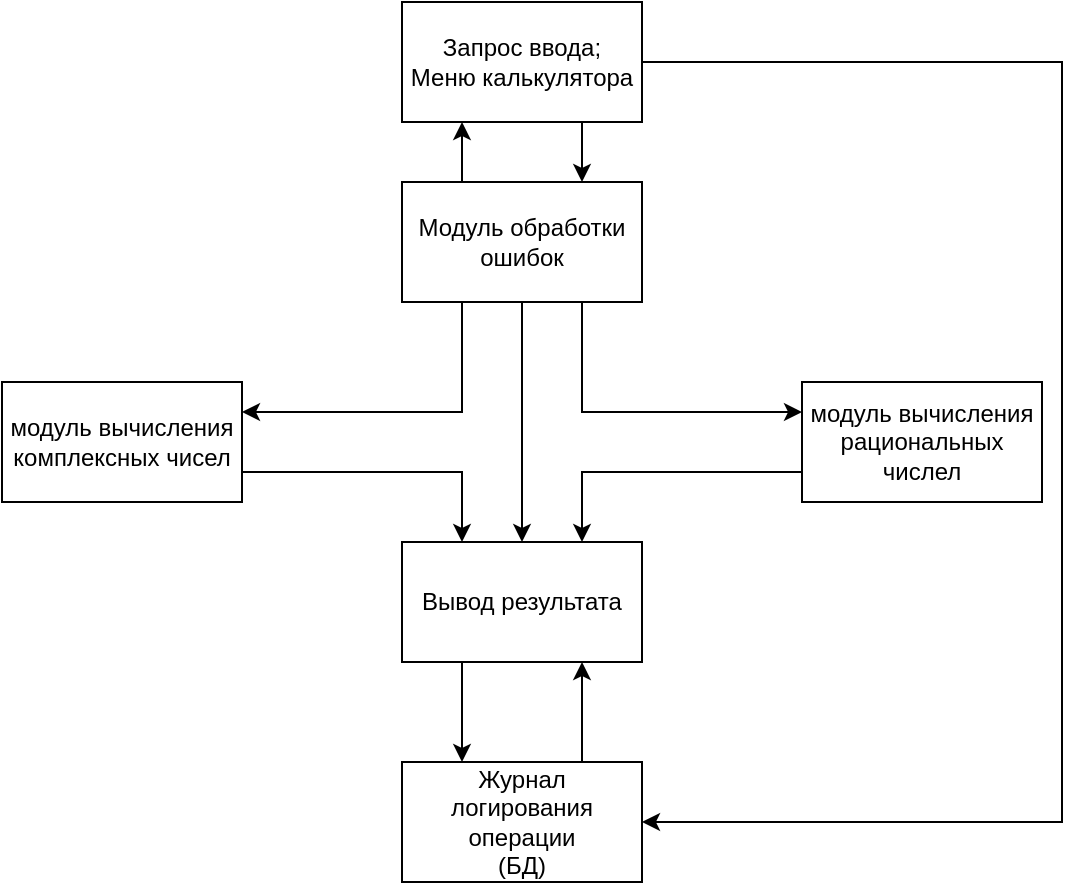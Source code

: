 <mxfile version="20.4.1" type="github">
  <diagram id="L7CljHI67pswBbGMYpq-" name="Страница 1">
    <mxGraphModel dx="763" dy="745" grid="1" gridSize="10" guides="1" tooltips="1" connect="1" arrows="1" fold="1" page="1" pageScale="1" pageWidth="827" pageHeight="1169" math="0" shadow="0">
      <root>
        <mxCell id="0" />
        <mxCell id="1" parent="0" />
        <mxCell id="aeLU5VvGemaCeDFHOq5Q-7" style="edgeStyle=orthogonalEdgeStyle;rounded=0;orthogonalLoop=1;jettySize=auto;html=1;exitX=0.75;exitY=1;exitDx=0;exitDy=0;entryX=0.75;entryY=0;entryDx=0;entryDy=0;" edge="1" parent="1" source="aeLU5VvGemaCeDFHOq5Q-1" target="aeLU5VvGemaCeDFHOq5Q-2">
          <mxGeometry relative="1" as="geometry" />
        </mxCell>
        <mxCell id="aeLU5VvGemaCeDFHOq5Q-17" style="edgeStyle=orthogonalEdgeStyle;rounded=0;orthogonalLoop=1;jettySize=auto;html=1;exitX=1;exitY=0.5;exitDx=0;exitDy=0;entryX=1;entryY=0.5;entryDx=0;entryDy=0;" edge="1" parent="1" source="aeLU5VvGemaCeDFHOq5Q-1" target="aeLU5VvGemaCeDFHOq5Q-5">
          <mxGeometry relative="1" as="geometry">
            <Array as="points">
              <mxPoint x="650" y="60" />
              <mxPoint x="650" y="440" />
            </Array>
          </mxGeometry>
        </mxCell>
        <mxCell id="aeLU5VvGemaCeDFHOq5Q-1" value="Запрос ввода;&lt;br&gt;Меню калькулятора" style="rounded=0;whiteSpace=wrap;html=1;" vertex="1" parent="1">
          <mxGeometry x="320" y="30" width="120" height="60" as="geometry" />
        </mxCell>
        <mxCell id="aeLU5VvGemaCeDFHOq5Q-8" style="edgeStyle=orthogonalEdgeStyle;rounded=0;orthogonalLoop=1;jettySize=auto;html=1;exitX=0.25;exitY=0;exitDx=0;exitDy=0;entryX=0.25;entryY=1;entryDx=0;entryDy=0;" edge="1" parent="1" source="aeLU5VvGemaCeDFHOq5Q-2" target="aeLU5VvGemaCeDFHOq5Q-1">
          <mxGeometry relative="1" as="geometry" />
        </mxCell>
        <mxCell id="aeLU5VvGemaCeDFHOq5Q-9" style="edgeStyle=orthogonalEdgeStyle;rounded=0;orthogonalLoop=1;jettySize=auto;html=1;exitX=0.25;exitY=1;exitDx=0;exitDy=0;entryX=1;entryY=0.25;entryDx=0;entryDy=0;" edge="1" parent="1" source="aeLU5VvGemaCeDFHOq5Q-2" target="aeLU5VvGemaCeDFHOq5Q-3">
          <mxGeometry relative="1" as="geometry" />
        </mxCell>
        <mxCell id="aeLU5VvGemaCeDFHOq5Q-10" style="edgeStyle=orthogonalEdgeStyle;rounded=0;orthogonalLoop=1;jettySize=auto;html=1;exitX=0.75;exitY=1;exitDx=0;exitDy=0;entryX=0;entryY=0.25;entryDx=0;entryDy=0;" edge="1" parent="1" source="aeLU5VvGemaCeDFHOq5Q-2" target="aeLU5VvGemaCeDFHOq5Q-4">
          <mxGeometry relative="1" as="geometry" />
        </mxCell>
        <mxCell id="aeLU5VvGemaCeDFHOq5Q-18" style="edgeStyle=orthogonalEdgeStyle;rounded=0;orthogonalLoop=1;jettySize=auto;html=1;exitX=0.5;exitY=1;exitDx=0;exitDy=0;entryX=0.5;entryY=0;entryDx=0;entryDy=0;" edge="1" parent="1" source="aeLU5VvGemaCeDFHOq5Q-2" target="aeLU5VvGemaCeDFHOq5Q-6">
          <mxGeometry relative="1" as="geometry" />
        </mxCell>
        <mxCell id="aeLU5VvGemaCeDFHOq5Q-2" value="Модуль обработки ошибок" style="whiteSpace=wrap;html=1;" vertex="1" parent="1">
          <mxGeometry x="320" y="120" width="120" height="60" as="geometry" />
        </mxCell>
        <mxCell id="aeLU5VvGemaCeDFHOq5Q-12" style="edgeStyle=orthogonalEdgeStyle;rounded=0;orthogonalLoop=1;jettySize=auto;html=1;exitX=1;exitY=0.75;exitDx=0;exitDy=0;entryX=0.25;entryY=0;entryDx=0;entryDy=0;" edge="1" parent="1" source="aeLU5VvGemaCeDFHOq5Q-3" target="aeLU5VvGemaCeDFHOq5Q-6">
          <mxGeometry relative="1" as="geometry" />
        </mxCell>
        <mxCell id="aeLU5VvGemaCeDFHOq5Q-3" value="модуль вычисления комплексных чисел" style="whiteSpace=wrap;html=1;" vertex="1" parent="1">
          <mxGeometry x="120" y="220" width="120" height="60" as="geometry" />
        </mxCell>
        <mxCell id="aeLU5VvGemaCeDFHOq5Q-11" style="edgeStyle=orthogonalEdgeStyle;rounded=0;orthogonalLoop=1;jettySize=auto;html=1;exitX=0;exitY=0.75;exitDx=0;exitDy=0;entryX=0.75;entryY=0;entryDx=0;entryDy=0;" edge="1" parent="1" source="aeLU5VvGemaCeDFHOq5Q-4" target="aeLU5VvGemaCeDFHOq5Q-6">
          <mxGeometry relative="1" as="geometry" />
        </mxCell>
        <mxCell id="aeLU5VvGemaCeDFHOq5Q-4" value="модуль вычисления рациональных числел" style="whiteSpace=wrap;html=1;" vertex="1" parent="1">
          <mxGeometry x="520" y="220" width="120" height="60" as="geometry" />
        </mxCell>
        <mxCell id="aeLU5VvGemaCeDFHOq5Q-16" style="edgeStyle=orthogonalEdgeStyle;rounded=0;orthogonalLoop=1;jettySize=auto;html=1;exitX=0.75;exitY=0;exitDx=0;exitDy=0;entryX=0.75;entryY=1;entryDx=0;entryDy=0;" edge="1" parent="1" source="aeLU5VvGemaCeDFHOq5Q-5" target="aeLU5VvGemaCeDFHOq5Q-6">
          <mxGeometry relative="1" as="geometry" />
        </mxCell>
        <mxCell id="aeLU5VvGemaCeDFHOq5Q-5" value="Журнал логирования операции&lt;br&gt;(БД)" style="whiteSpace=wrap;html=1;" vertex="1" parent="1">
          <mxGeometry x="320" y="410" width="120" height="60" as="geometry" />
        </mxCell>
        <mxCell id="aeLU5VvGemaCeDFHOq5Q-15" style="edgeStyle=orthogonalEdgeStyle;rounded=0;orthogonalLoop=1;jettySize=auto;html=1;exitX=0.25;exitY=1;exitDx=0;exitDy=0;entryX=0.25;entryY=0;entryDx=0;entryDy=0;" edge="1" parent="1" source="aeLU5VvGemaCeDFHOq5Q-6" target="aeLU5VvGemaCeDFHOq5Q-5">
          <mxGeometry relative="1" as="geometry" />
        </mxCell>
        <mxCell id="aeLU5VvGemaCeDFHOq5Q-6" value="Вывод результата" style="whiteSpace=wrap;html=1;" vertex="1" parent="1">
          <mxGeometry x="320" y="300" width="120" height="60" as="geometry" />
        </mxCell>
      </root>
    </mxGraphModel>
  </diagram>
</mxfile>
